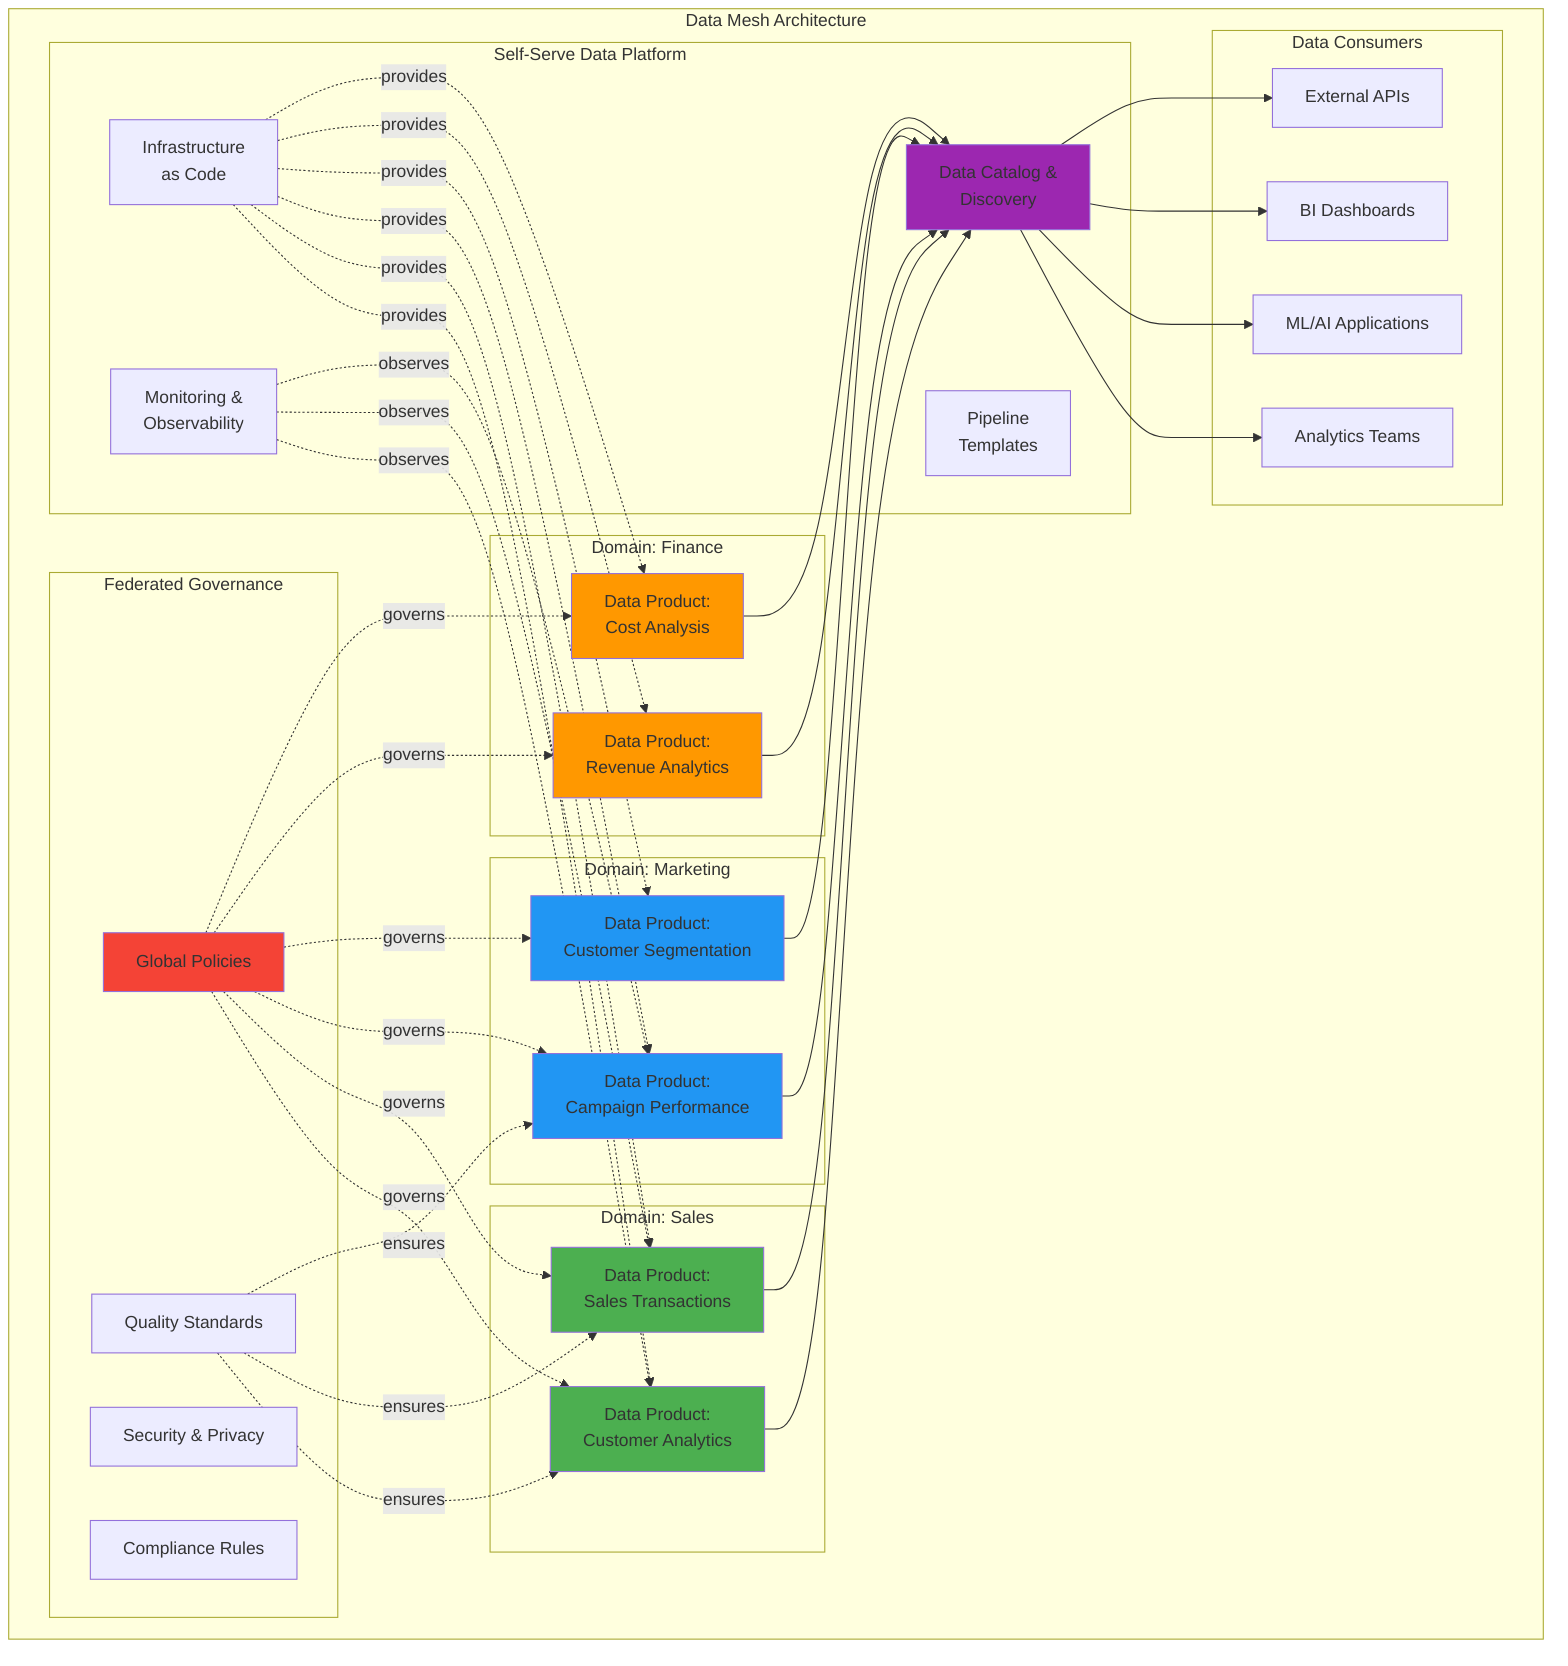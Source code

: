graph TB
    subgraph "Data Mesh Architecture"
        subgraph "Domain: Sales"
            DP1[Data Product:<br/>Customer Analytics]
            DP2[Data Product:<br/>Sales Transactions]
        end
        
        subgraph "Domain: Marketing"
            DP3[Data Product:<br/>Campaign Performance]
            DP4[Data Product:<br/>Customer Segmentation]
        end
        
        subgraph "Domain: Finance"
            DP5[Data Product:<br/>Revenue Analytics]
            DP6[Data Product:<br/>Cost Analysis]
        end
        
        subgraph "Self-Serve Data Platform"
            CATALOG[Data Catalog &<br/>Discovery]
            INFRA[Infrastructure<br/>as Code]
            PIPELINE[Pipeline<br/>Templates]
            MONITOR[Monitoring &<br/>Observability]
        end
        
        subgraph "Federated Governance"
            POLICY[Global Policies]
            QUALITY[Quality Standards]
            SECURITY[Security & Privacy]
            COMPLIANCE[Compliance Rules]
        end
        
        subgraph "Data Consumers"
            ANALYTICS[Analytics Teams]
            ML[ML/AI Applications]
            BI[BI Dashboards]
            API[External APIs]
        end
    end
    
    DP1 --> CATALOG
    DP2 --> CATALOG
    DP3 --> CATALOG
    DP4 --> CATALOG
    DP5 --> CATALOG
    DP6 --> CATALOG
    
    CATALOG --> ANALYTICS
    CATALOG --> ML
    CATALOG --> BI
    CATALOG --> API
    
    INFRA -.provides.-> DP1
    INFRA -.provides.-> DP2
    INFRA -.provides.-> DP3
    INFRA -.provides.-> DP4
    INFRA -.provides.-> DP5
    INFRA -.provides.-> DP6
    
    POLICY -.governs.-> DP1
    POLICY -.governs.-> DP2
    POLICY -.governs.-> DP3
    POLICY -.governs.-> DP4
    POLICY -.governs.-> DP5
    POLICY -.governs.-> DP6
    
    QUALITY -.ensures.-> DP1
    QUALITY -.ensures.-> DP2
    QUALITY -.ensures.-> DP3
    
    MONITOR -.observes.-> DP1
    MONITOR -.observes.-> DP2
    MONITOR -.observes.-> DP3
    
    style DP1 fill:#4CAF50
    style DP2 fill:#4CAF50
    style DP3 fill:#2196F3
    style DP4 fill:#2196F3
    style DP5 fill:#FF9800
    style DP6 fill:#FF9800
    style CATALOG fill:#9C27B0
    style POLICY fill:#F44336